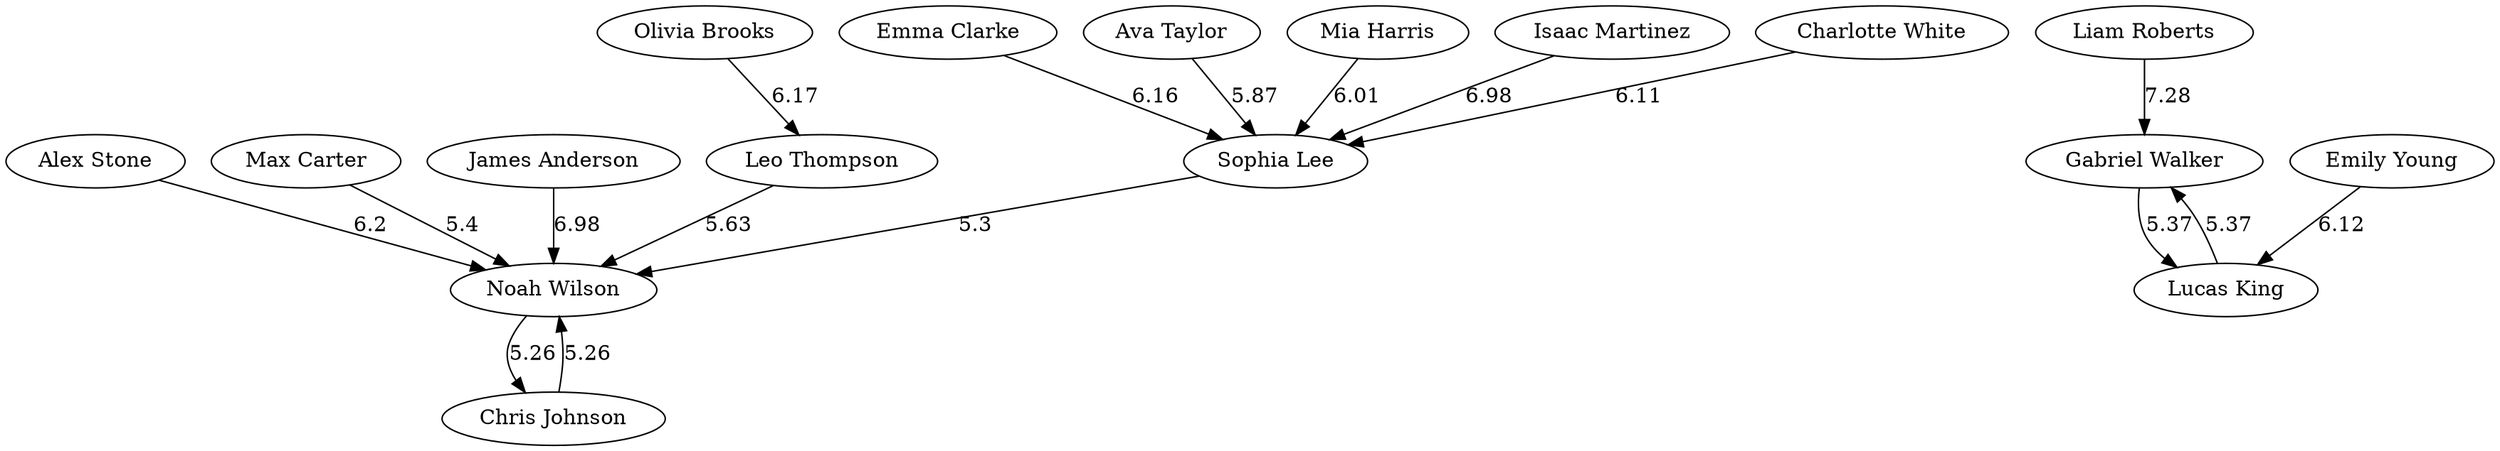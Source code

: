 digraph {
	"Alex Stone"
	"Max Carter"
	"Emma Clarke"
	"Olivia Brooks"
	"James Anderson"
	"Chris Johnson"
	"Ava Taylor"
	"Mia Harris"
	"Noah Wilson"
	"Liam Roberts"
	"Isaac Martinez"
	"Leo Thompson"
	"Gabriel Walker"
	"Sophia Lee"
	"Lucas King"
	"Emily Young"
	"Charlotte White"
	"Alex Stone" -> "Noah Wilson" [label=6.2]
	"Max Carter" -> "Noah Wilson" [label=5.4]
	"Emma Clarke" -> "Sophia Lee" [label=6.16]
	"Olivia Brooks" -> "Leo Thompson" [label=6.17]
	"James Anderson" -> "Noah Wilson" [label=6.98]
	"Chris Johnson" -> "Noah Wilson" [label=5.26]
	"Ava Taylor" -> "Sophia Lee" [label=5.87]
	"Mia Harris" -> "Sophia Lee" [label=6.01]
	"Noah Wilson" -> "Chris Johnson" [label=5.26]
	"Liam Roberts" -> "Gabriel Walker" [label=7.28]
	"Isaac Martinez" -> "Sophia Lee" [label=6.98]
	"Leo Thompson" -> "Noah Wilson" [label=5.63]
	"Gabriel Walker" -> "Lucas King" [label=5.37]
	"Sophia Lee" -> "Noah Wilson" [label=5.3]
	"Lucas King" -> "Gabriel Walker" [label=5.37]
	"Emily Young" -> "Lucas King" [label=6.12]
	"Charlotte White" -> "Sophia Lee" [label=6.11]
}
